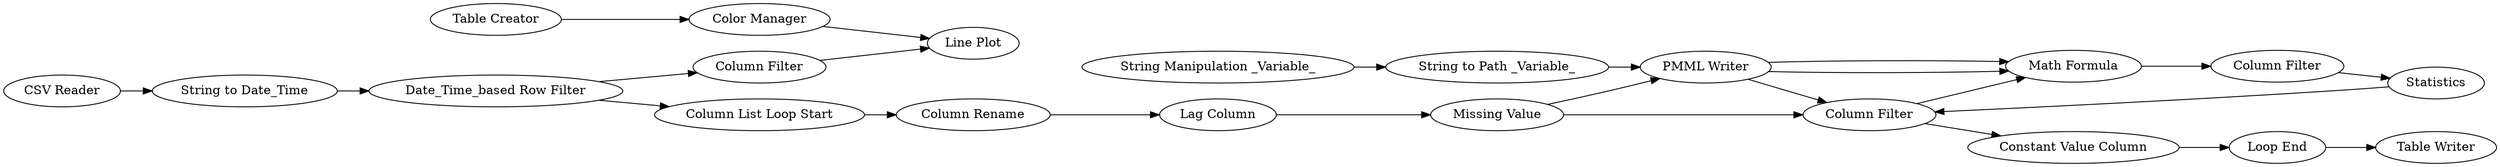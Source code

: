 digraph {
	179 [label="Linear Regression Learner"]
	191 [label="Column Rename"]
	210 [label="Lag Column"]
	243 [label="Column List Loop Start"]
	245 [label="Missing Value"]
	324 [label="String to Date_Time"]
	325 [label="Date_Time_based Row Filter"]
	327 [label="Line Plot"]
	328 [label="Table Creator"]
	329 [label="Color Manager"]
	330 [label="Column Filter"]
	179 [label="PMML Writer"]
	180 [label="String Manipulation _Variable_"]
	182 [label="String to Path _Variable_"]
	336 [label="Regression Predictor"]
	331 [label=Statistics]
	332 [label="Column Filter"]
	334 [label="Math Formula"]
	335 [label="Constant Value Column"]
	336 [label="Column Filter"]
	340 [label="CSV Reader"]
	341 [label="Table Writer"]
	342 [label="Loop End"]
	324 -> 325
	180 -> 182
	182 -> 179
	331 -> 336
	332 -> 331
	334 -> 332
	336 -> 335
	179 -> 336
	179 -> 334
	179 -> 334
	191 -> 210
	210 -> 245
	243 -> 191
	245 -> 336
	245 -> 179
	325 -> 330
	325 -> 243
	328 -> 329
	329 -> 327
	330 -> 327
	336 -> 334
	335 -> 342
	340 -> 324
	342 -> 341
	rankdir=LR
}
